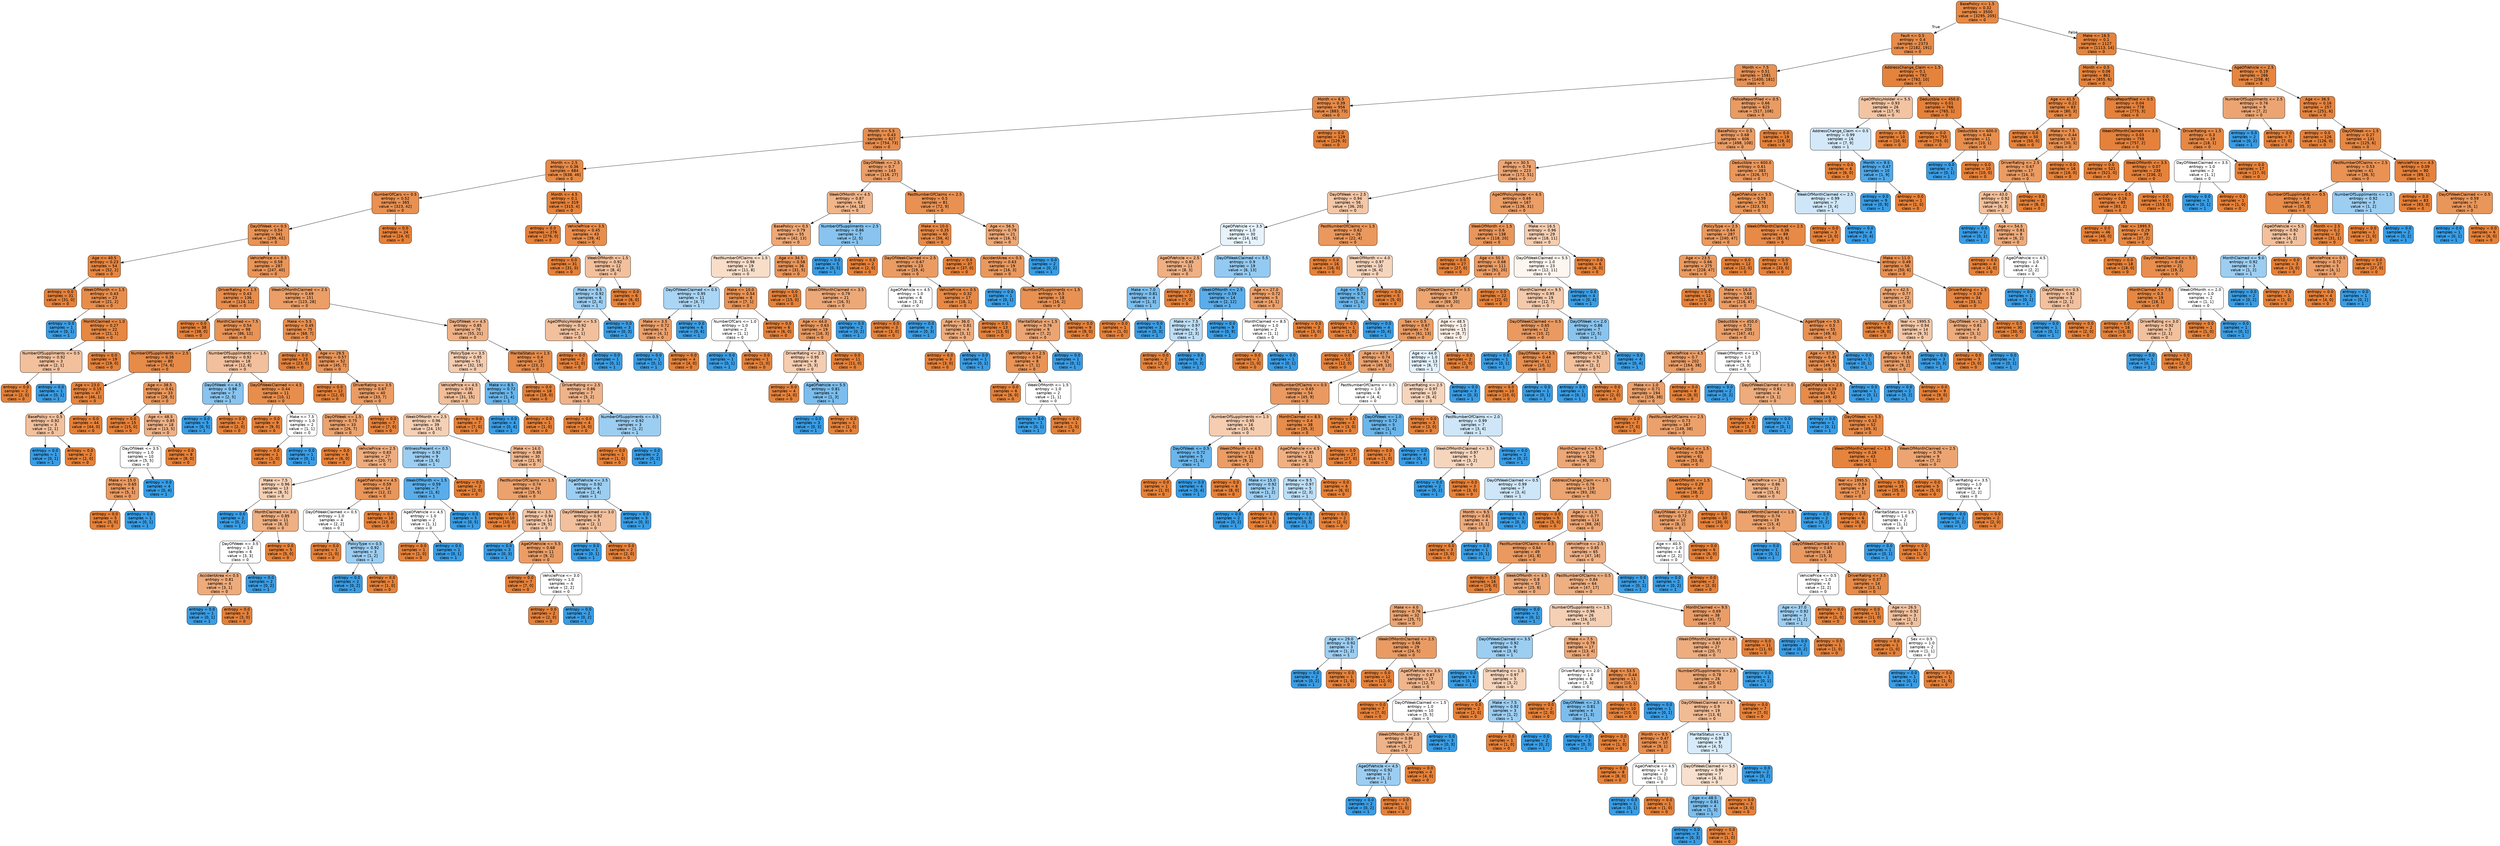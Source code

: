 digraph Tree {
node [shape=box, style="filled, rounded", color="black", fontname=helvetica] ;
edge [fontname=helvetica] ;
0 [label="BasePolicy <= 1.5\nentropy = 0.32\nsamples = 3500\nvalue = [3295, 205]\nclass = 0", fillcolor="#e78945"] ;
1 [label="Fault <= 0.5\nentropy = 0.4\nsamples = 2373\nvalue = [2182, 191]\nclass = 0", fillcolor="#e78c4a"] ;
0 -> 1 [labeldistance=2.5, labelangle=45, headlabel="True"] ;
2 [label="Month <= 7.5\nentropy = 0.51\nsamples = 1581\nvalue = [1400, 181]\nclass = 0", fillcolor="#e89153"] ;
1 -> 2 ;
3 [label="Month <= 6.5\nentropy = 0.39\nsamples = 956\nvalue = [883, 73]\nclass = 0", fillcolor="#e78b49"] ;
2 -> 3 ;
4 [label="Month <= 5.5\nentropy = 0.43\nsamples = 827\nvalue = [754, 73]\nclass = 0", fillcolor="#e88d4c"] ;
3 -> 4 ;
5 [label="Month <= 2.5\nentropy = 0.36\nsamples = 684\nvalue = [638, 46]\nclass = 0", fillcolor="#e78a47"] ;
4 -> 5 ;
6 [label="NumberOfCars <= 0.5\nentropy = 0.52\nsamples = 365\nvalue = [323, 42]\nclass = 0", fillcolor="#e89153"] ;
5 -> 6 ;
7 [label="DayOfWeek <= 0.5\nentropy = 0.54\nsamples = 341\nvalue = [299, 42]\nclass = 0", fillcolor="#e99355"] ;
6 -> 7 ;
8 [label="Age <= 40.5\nentropy = 0.23\nsamples = 54\nvalue = [52, 2]\nclass = 0", fillcolor="#e68641"] ;
7 -> 8 ;
9 [label="entropy = 0.0\nsamples = 31\nvalue = [31, 0]\nclass = 0", fillcolor="#e58139"] ;
8 -> 9 ;
10 [label="WeekOfMonth <= 1.5\nentropy = 0.43\nsamples = 23\nvalue = [21, 2]\nclass = 0", fillcolor="#e78d4c"] ;
8 -> 10 ;
11 [label="entropy = 0.0\nsamples = 1\nvalue = [0, 1]\nclass = 1", fillcolor="#399de5"] ;
10 -> 11 ;
12 [label="MonthClaimed <= 1.0\nentropy = 0.27\nsamples = 22\nvalue = [21, 1]\nclass = 0", fillcolor="#e68742"] ;
10 -> 12 ;
13 [label="NumberOfSuppliments <= 0.5\nentropy = 0.92\nsamples = 3\nvalue = [2, 1]\nclass = 0", fillcolor="#f2c09c"] ;
12 -> 13 ;
14 [label="entropy = 0.0\nsamples = 2\nvalue = [2, 0]\nclass = 0", fillcolor="#e58139"] ;
13 -> 14 ;
15 [label="entropy = 0.0\nsamples = 1\nvalue = [0, 1]\nclass = 1", fillcolor="#399de5"] ;
13 -> 15 ;
16 [label="entropy = 0.0\nsamples = 19\nvalue = [19, 0]\nclass = 0", fillcolor="#e58139"] ;
12 -> 16 ;
17 [label="VehiclePrice <= 0.5\nentropy = 0.58\nsamples = 287\nvalue = [247, 40]\nclass = 0", fillcolor="#e99559"] ;
7 -> 17 ;
18 [label="DriverRating <= 1.5\nentropy = 0.43\nsamples = 136\nvalue = [124, 12]\nclass = 0", fillcolor="#e88d4c"] ;
17 -> 18 ;
19 [label="entropy = 0.0\nsamples = 38\nvalue = [38, 0]\nclass = 0", fillcolor="#e58139"] ;
18 -> 19 ;
20 [label="MonthClaimed <= 7.5\nentropy = 0.54\nsamples = 98\nvalue = [86, 12]\nclass = 0", fillcolor="#e99355"] ;
18 -> 20 ;
21 [label="NumberOfSuppliments <= 2.5\nentropy = 0.38\nsamples = 80\nvalue = [74, 6]\nclass = 0", fillcolor="#e78b49"] ;
20 -> 21 ;
22 [label="Age <= 23.0\nentropy = 0.15\nsamples = 47\nvalue = [46, 1]\nclass = 0", fillcolor="#e6843d"] ;
21 -> 22 ;
23 [label="BasePolicy <= 0.5\nentropy = 0.92\nsamples = 3\nvalue = [2, 1]\nclass = 0", fillcolor="#f2c09c"] ;
22 -> 23 ;
24 [label="entropy = 0.0\nsamples = 1\nvalue = [0, 1]\nclass = 1", fillcolor="#399de5"] ;
23 -> 24 ;
25 [label="entropy = 0.0\nsamples = 2\nvalue = [2, 0]\nclass = 0", fillcolor="#e58139"] ;
23 -> 25 ;
26 [label="entropy = 0.0\nsamples = 44\nvalue = [44, 0]\nclass = 0", fillcolor="#e58139"] ;
22 -> 26 ;
27 [label="Age <= 38.5\nentropy = 0.61\nsamples = 33\nvalue = [28, 5]\nclass = 0", fillcolor="#ea985c"] ;
21 -> 27 ;
28 [label="entropy = 0.0\nsamples = 15\nvalue = [15, 0]\nclass = 0", fillcolor="#e58139"] ;
27 -> 28 ;
29 [label="Age <= 48.5\nentropy = 0.85\nsamples = 18\nvalue = [13, 5]\nclass = 0", fillcolor="#efb185"] ;
27 -> 29 ;
30 [label="DayOfWeek <= 3.5\nentropy = 1.0\nsamples = 10\nvalue = [5, 5]\nclass = 0", fillcolor="#ffffff"] ;
29 -> 30 ;
31 [label="Make <= 15.0\nentropy = 0.65\nsamples = 6\nvalue = [5, 1]\nclass = 0", fillcolor="#ea9a61"] ;
30 -> 31 ;
32 [label="entropy = 0.0\nsamples = 5\nvalue = [5, 0]\nclass = 0", fillcolor="#e58139"] ;
31 -> 32 ;
33 [label="entropy = 0.0\nsamples = 1\nvalue = [0, 1]\nclass = 1", fillcolor="#399de5"] ;
31 -> 33 ;
34 [label="entropy = 0.0\nsamples = 4\nvalue = [0, 4]\nclass = 1", fillcolor="#399de5"] ;
30 -> 34 ;
35 [label="entropy = 0.0\nsamples = 8\nvalue = [8, 0]\nclass = 0", fillcolor="#e58139"] ;
29 -> 35 ;
36 [label="NumberOfSuppliments <= 1.5\nentropy = 0.92\nsamples = 18\nvalue = [12, 6]\nclass = 0", fillcolor="#f2c09c"] ;
20 -> 36 ;
37 [label="DayOfWeek <= 4.5\nentropy = 0.86\nsamples = 7\nvalue = [2, 5]\nclass = 1", fillcolor="#88c4ef"] ;
36 -> 37 ;
38 [label="entropy = 0.0\nsamples = 5\nvalue = [0, 5]\nclass = 1", fillcolor="#399de5"] ;
37 -> 38 ;
39 [label="entropy = 0.0\nsamples = 2\nvalue = [2, 0]\nclass = 0", fillcolor="#e58139"] ;
37 -> 39 ;
40 [label="DayOfWeekClaimed <= 4.5\nentropy = 0.44\nsamples = 11\nvalue = [10, 1]\nclass = 0", fillcolor="#e88e4d"] ;
36 -> 40 ;
41 [label="entropy = 0.0\nsamples = 9\nvalue = [9, 0]\nclass = 0", fillcolor="#e58139"] ;
40 -> 41 ;
42 [label="Make <= 7.5\nentropy = 1.0\nsamples = 2\nvalue = [1, 1]\nclass = 0", fillcolor="#ffffff"] ;
40 -> 42 ;
43 [label="entropy = 0.0\nsamples = 1\nvalue = [1, 0]\nclass = 0", fillcolor="#e58139"] ;
42 -> 43 ;
44 [label="entropy = 0.0\nsamples = 1\nvalue = [0, 1]\nclass = 1", fillcolor="#399de5"] ;
42 -> 44 ;
45 [label="WeekOfMonthClaimed <= 2.5\nentropy = 0.69\nsamples = 151\nvalue = [123, 28]\nclass = 0", fillcolor="#eb9e66"] ;
17 -> 45 ;
46 [label="Make <= 5.5\nentropy = 0.45\nsamples = 75\nvalue = [68, 7]\nclass = 0", fillcolor="#e88e4d"] ;
45 -> 46 ;
47 [label="entropy = 0.0\nsamples = 23\nvalue = [23, 0]\nclass = 0", fillcolor="#e58139"] ;
46 -> 47 ;
48 [label="Age <= 29.5\nentropy = 0.57\nsamples = 52\nvalue = [45, 7]\nclass = 0", fillcolor="#e99558"] ;
46 -> 48 ;
49 [label="entropy = 0.0\nsamples = 12\nvalue = [12, 0]\nclass = 0", fillcolor="#e58139"] ;
48 -> 49 ;
50 [label="DriverRating <= 3.5\nentropy = 0.67\nsamples = 40\nvalue = [33, 7]\nclass = 0", fillcolor="#eb9c63"] ;
48 -> 50 ;
51 [label="DayOfWeek <= 1.5\nentropy = 0.75\nsamples = 33\nvalue = [26, 7]\nclass = 0", fillcolor="#eca36e"] ;
50 -> 51 ;
52 [label="entropy = 0.0\nsamples = 6\nvalue = [6, 0]\nclass = 0", fillcolor="#e58139"] ;
51 -> 52 ;
53 [label="VehiclePrice <= 2.5\nentropy = 0.83\nsamples = 27\nvalue = [20, 7]\nclass = 0", fillcolor="#eead7e"] ;
51 -> 53 ;
54 [label="Make <= 7.5\nentropy = 0.96\nsamples = 13\nvalue = [8, 5]\nclass = 0", fillcolor="#f5d0b5"] ;
53 -> 54 ;
55 [label="entropy = 0.0\nsamples = 2\nvalue = [0, 2]\nclass = 1", fillcolor="#399de5"] ;
54 -> 55 ;
56 [label="MonthClaimed <= 3.0\nentropy = 0.85\nsamples = 11\nvalue = [8, 3]\nclass = 0", fillcolor="#efb083"] ;
54 -> 56 ;
57 [label="DayOfWeek <= 3.5\nentropy = 1.0\nsamples = 6\nvalue = [3, 3]\nclass = 0", fillcolor="#ffffff"] ;
56 -> 57 ;
58 [label="AccidentArea <= 0.5\nentropy = 0.81\nsamples = 4\nvalue = [3, 1]\nclass = 0", fillcolor="#eeab7b"] ;
57 -> 58 ;
59 [label="entropy = 0.0\nsamples = 1\nvalue = [0, 1]\nclass = 1", fillcolor="#399de5"] ;
58 -> 59 ;
60 [label="entropy = 0.0\nsamples = 3\nvalue = [3, 0]\nclass = 0", fillcolor="#e58139"] ;
58 -> 60 ;
61 [label="entropy = 0.0\nsamples = 2\nvalue = [0, 2]\nclass = 1", fillcolor="#399de5"] ;
57 -> 61 ;
62 [label="entropy = 0.0\nsamples = 5\nvalue = [5, 0]\nclass = 0", fillcolor="#e58139"] ;
56 -> 62 ;
63 [label="AgeOfVehicle <= 4.5\nentropy = 0.59\nsamples = 14\nvalue = [12, 2]\nclass = 0", fillcolor="#e9965a"] ;
53 -> 63 ;
64 [label="DayOfWeekClaimed <= 0.5\nentropy = 1.0\nsamples = 4\nvalue = [2, 2]\nclass = 0", fillcolor="#ffffff"] ;
63 -> 64 ;
65 [label="entropy = 0.0\nsamples = 1\nvalue = [1, 0]\nclass = 0", fillcolor="#e58139"] ;
64 -> 65 ;
66 [label="PolicyType <= 0.5\nentropy = 0.92\nsamples = 3\nvalue = [1, 2]\nclass = 1", fillcolor="#9ccef2"] ;
64 -> 66 ;
67 [label="entropy = 0.0\nsamples = 2\nvalue = [0, 2]\nclass = 1", fillcolor="#399de5"] ;
66 -> 67 ;
68 [label="entropy = 0.0\nsamples = 1\nvalue = [1, 0]\nclass = 0", fillcolor="#e58139"] ;
66 -> 68 ;
69 [label="entropy = 0.0\nsamples = 10\nvalue = [10, 0]\nclass = 0", fillcolor="#e58139"] ;
63 -> 69 ;
70 [label="entropy = 0.0\nsamples = 7\nvalue = [7, 0]\nclass = 0", fillcolor="#e58139"] ;
50 -> 70 ;
71 [label="DayOfWeek <= 4.5\nentropy = 0.85\nsamples = 76\nvalue = [55, 21]\nclass = 0", fillcolor="#efb185"] ;
45 -> 71 ;
72 [label="PolicyType <= 3.5\nentropy = 0.95\nsamples = 51\nvalue = [32, 19]\nclass = 0", fillcolor="#f4ccaf"] ;
71 -> 72 ;
73 [label="VehiclePrice <= 4.5\nentropy = 0.91\nsamples = 46\nvalue = [31, 15]\nclass = 0", fillcolor="#f2be99"] ;
72 -> 73 ;
74 [label="WeekOfMonth <= 2.5\nentropy = 0.96\nsamples = 39\nvalue = [24, 15]\nclass = 0", fillcolor="#f5d0b5"] ;
73 -> 74 ;
75 [label="WitnessPresent <= 0.5\nentropy = 0.92\nsamples = 9\nvalue = [3, 6]\nclass = 1", fillcolor="#9ccef2"] ;
74 -> 75 ;
76 [label="WeekOfMonth <= 1.5\nentropy = 0.59\nsamples = 7\nvalue = [1, 6]\nclass = 1", fillcolor="#5aade9"] ;
75 -> 76 ;
77 [label="AgeOfVehicle <= 4.5\nentropy = 1.0\nsamples = 2\nvalue = [1, 1]\nclass = 0", fillcolor="#ffffff"] ;
76 -> 77 ;
78 [label="entropy = 0.0\nsamples = 1\nvalue = [1, 0]\nclass = 0", fillcolor="#e58139"] ;
77 -> 78 ;
79 [label="entropy = 0.0\nsamples = 1\nvalue = [0, 1]\nclass = 1", fillcolor="#399de5"] ;
77 -> 79 ;
80 [label="entropy = 0.0\nsamples = 5\nvalue = [0, 5]\nclass = 1", fillcolor="#399de5"] ;
76 -> 80 ;
81 [label="entropy = 0.0\nsamples = 2\nvalue = [2, 0]\nclass = 0", fillcolor="#e58139"] ;
75 -> 81 ;
82 [label="Make <= 14.0\nentropy = 0.88\nsamples = 30\nvalue = [21, 9]\nclass = 0", fillcolor="#f0b78e"] ;
74 -> 82 ;
83 [label="PastNumberOfClaims <= 1.5\nentropy = 0.74\nsamples = 24\nvalue = [19, 5]\nclass = 0", fillcolor="#eca26d"] ;
82 -> 83 ;
84 [label="entropy = 0.0\nsamples = 10\nvalue = [10, 0]\nclass = 0", fillcolor="#e58139"] ;
83 -> 84 ;
85 [label="Make <= 3.5\nentropy = 0.94\nsamples = 14\nvalue = [9, 5]\nclass = 0", fillcolor="#f3c7a7"] ;
83 -> 85 ;
86 [label="entropy = 0.0\nsamples = 3\nvalue = [0, 3]\nclass = 1", fillcolor="#399de5"] ;
85 -> 86 ;
87 [label="AgeOfVehicle <= 5.5\nentropy = 0.68\nsamples = 11\nvalue = [9, 2]\nclass = 0", fillcolor="#eb9d65"] ;
85 -> 87 ;
88 [label="entropy = 0.0\nsamples = 7\nvalue = [7, 0]\nclass = 0", fillcolor="#e58139"] ;
87 -> 88 ;
89 [label="VehiclePrice <= 3.0\nentropy = 1.0\nsamples = 4\nvalue = [2, 2]\nclass = 0", fillcolor="#ffffff"] ;
87 -> 89 ;
90 [label="entropy = 0.0\nsamples = 2\nvalue = [2, 0]\nclass = 0", fillcolor="#e58139"] ;
89 -> 90 ;
91 [label="entropy = 0.0\nsamples = 2\nvalue = [0, 2]\nclass = 1", fillcolor="#399de5"] ;
89 -> 91 ;
92 [label="AgeOfVehicle <= 3.5\nentropy = 0.92\nsamples = 6\nvalue = [2, 4]\nclass = 1", fillcolor="#9ccef2"] ;
82 -> 92 ;
93 [label="DayOfWeekClaimed <= 3.0\nentropy = 0.92\nsamples = 3\nvalue = [2, 1]\nclass = 0", fillcolor="#f2c09c"] ;
92 -> 93 ;
94 [label="entropy = 0.0\nsamples = 1\nvalue = [0, 1]\nclass = 1", fillcolor="#399de5"] ;
93 -> 94 ;
95 [label="entropy = 0.0\nsamples = 2\nvalue = [2, 0]\nclass = 0", fillcolor="#e58139"] ;
93 -> 95 ;
96 [label="entropy = 0.0\nsamples = 3\nvalue = [0, 3]\nclass = 1", fillcolor="#399de5"] ;
92 -> 96 ;
97 [label="entropy = 0.0\nsamples = 7\nvalue = [7, 0]\nclass = 0", fillcolor="#e58139"] ;
73 -> 97 ;
98 [label="Make <= 8.5\nentropy = 0.72\nsamples = 5\nvalue = [1, 4]\nclass = 1", fillcolor="#6ab6ec"] ;
72 -> 98 ;
99 [label="entropy = 0.0\nsamples = 4\nvalue = [0, 4]\nclass = 1", fillcolor="#399de5"] ;
98 -> 99 ;
100 [label="entropy = 0.0\nsamples = 1\nvalue = [1, 0]\nclass = 0", fillcolor="#e58139"] ;
98 -> 100 ;
101 [label="MaritalStatus <= 1.5\nentropy = 0.4\nsamples = 25\nvalue = [23, 2]\nclass = 0", fillcolor="#e78c4a"] ;
71 -> 101 ;
102 [label="entropy = 0.0\nsamples = 18\nvalue = [18, 0]\nclass = 0", fillcolor="#e58139"] ;
101 -> 102 ;
103 [label="DriverRating <= 2.5\nentropy = 0.86\nsamples = 7\nvalue = [5, 2]\nclass = 0", fillcolor="#efb388"] ;
101 -> 103 ;
104 [label="entropy = 0.0\nsamples = 4\nvalue = [4, 0]\nclass = 0", fillcolor="#e58139"] ;
103 -> 104 ;
105 [label="NumberOfSuppliments <= 0.5\nentropy = 0.92\nsamples = 3\nvalue = [1, 2]\nclass = 1", fillcolor="#9ccef2"] ;
103 -> 105 ;
106 [label="entropy = 0.0\nsamples = 1\nvalue = [1, 0]\nclass = 0", fillcolor="#e58139"] ;
105 -> 106 ;
107 [label="entropy = 0.0\nsamples = 2\nvalue = [0, 2]\nclass = 1", fillcolor="#399de5"] ;
105 -> 107 ;
108 [label="entropy = 0.0\nsamples = 24\nvalue = [24, 0]\nclass = 0", fillcolor="#e58139"] ;
6 -> 108 ;
109 [label="Month <= 4.5\nentropy = 0.1\nsamples = 319\nvalue = [315, 4]\nclass = 0", fillcolor="#e5833c"] ;
5 -> 109 ;
110 [label="entropy = 0.0\nsamples = 276\nvalue = [276, 0]\nclass = 0", fillcolor="#e58139"] ;
109 -> 110 ;
111 [label="VehiclePrice <= 3.5\nentropy = 0.45\nsamples = 43\nvalue = [39, 4]\nclass = 0", fillcolor="#e88e4d"] ;
109 -> 111 ;
112 [label="entropy = 0.0\nsamples = 31\nvalue = [31, 0]\nclass = 0", fillcolor="#e58139"] ;
111 -> 112 ;
113 [label="WeekOfMonth <= 1.5\nentropy = 0.92\nsamples = 12\nvalue = [8, 4]\nclass = 0", fillcolor="#f2c09c"] ;
111 -> 113 ;
114 [label="Make <= 9.5\nentropy = 0.92\nsamples = 6\nvalue = [2, 4]\nclass = 1", fillcolor="#9ccef2"] ;
113 -> 114 ;
115 [label="AgeOfPolicyHolder <= 5.5\nentropy = 0.92\nsamples = 3\nvalue = [2, 1]\nclass = 0", fillcolor="#f2c09c"] ;
114 -> 115 ;
116 [label="entropy = 0.0\nsamples = 2\nvalue = [2, 0]\nclass = 0", fillcolor="#e58139"] ;
115 -> 116 ;
117 [label="entropy = 0.0\nsamples = 1\nvalue = [0, 1]\nclass = 1", fillcolor="#399de5"] ;
115 -> 117 ;
118 [label="entropy = 0.0\nsamples = 3\nvalue = [0, 3]\nclass = 1", fillcolor="#399de5"] ;
114 -> 118 ;
119 [label="entropy = 0.0\nsamples = 6\nvalue = [6, 0]\nclass = 0", fillcolor="#e58139"] ;
113 -> 119 ;
120 [label="DayOfWeek <= 2.5\nentropy = 0.7\nsamples = 143\nvalue = [116, 27]\nclass = 0", fillcolor="#eb9e67"] ;
4 -> 120 ;
121 [label="WeekOfMonth <= 4.5\nentropy = 0.87\nsamples = 62\nvalue = [44, 18]\nclass = 0", fillcolor="#f0b58a"] ;
120 -> 121 ;
122 [label="BasePolicy <= 0.5\nentropy = 0.79\nsamples = 55\nvalue = [42, 13]\nclass = 0", fillcolor="#eda876"] ;
121 -> 122 ;
123 [label="PastNumberOfClaims <= 1.5\nentropy = 0.98\nsamples = 19\nvalue = [11, 8]\nclass = 0", fillcolor="#f8ddc9"] ;
122 -> 123 ;
124 [label="DayOfWeekClaimed <= 0.5\nentropy = 0.95\nsamples = 11\nvalue = [4, 7]\nclass = 1", fillcolor="#aad5f4"] ;
123 -> 124 ;
125 [label="Make <= 3.5\nentropy = 0.72\nsamples = 5\nvalue = [4, 1]\nclass = 0", fillcolor="#eca06a"] ;
124 -> 125 ;
126 [label="entropy = 0.0\nsamples = 1\nvalue = [0, 1]\nclass = 1", fillcolor="#399de5"] ;
125 -> 126 ;
127 [label="entropy = 0.0\nsamples = 4\nvalue = [4, 0]\nclass = 0", fillcolor="#e58139"] ;
125 -> 127 ;
128 [label="entropy = 0.0\nsamples = 6\nvalue = [0, 6]\nclass = 1", fillcolor="#399de5"] ;
124 -> 128 ;
129 [label="Make <= 10.0\nentropy = 0.54\nsamples = 8\nvalue = [7, 1]\nclass = 0", fillcolor="#e99355"] ;
123 -> 129 ;
130 [label="NumberOfCars <= 1.0\nentropy = 1.0\nsamples = 2\nvalue = [1, 1]\nclass = 0", fillcolor="#ffffff"] ;
129 -> 130 ;
131 [label="entropy = 0.0\nsamples = 1\nvalue = [0, 1]\nclass = 1", fillcolor="#399de5"] ;
130 -> 131 ;
132 [label="entropy = 0.0\nsamples = 1\nvalue = [1, 0]\nclass = 0", fillcolor="#e58139"] ;
130 -> 132 ;
133 [label="entropy = 0.0\nsamples = 6\nvalue = [6, 0]\nclass = 0", fillcolor="#e58139"] ;
129 -> 133 ;
134 [label="Age <= 34.5\nentropy = 0.58\nsamples = 36\nvalue = [31, 5]\nclass = 0", fillcolor="#e99559"] ;
122 -> 134 ;
135 [label="entropy = 0.0\nsamples = 15\nvalue = [15, 0]\nclass = 0", fillcolor="#e58139"] ;
134 -> 135 ;
136 [label="WeekOfMonthClaimed <= 3.5\nentropy = 0.79\nsamples = 21\nvalue = [16, 5]\nclass = 0", fillcolor="#eda877"] ;
134 -> 136 ;
137 [label="Age <= 44.0\nentropy = 0.63\nsamples = 19\nvalue = [16, 3]\nclass = 0", fillcolor="#ea995e"] ;
136 -> 137 ;
138 [label="DriverRating <= 2.5\nentropy = 0.95\nsamples = 8\nvalue = [5, 3]\nclass = 0", fillcolor="#f5cdb0"] ;
137 -> 138 ;
139 [label="entropy = 0.0\nsamples = 4\nvalue = [4, 0]\nclass = 0", fillcolor="#e58139"] ;
138 -> 139 ;
140 [label="AgeOfVehicle <= 5.5\nentropy = 0.81\nsamples = 4\nvalue = [1, 3]\nclass = 1", fillcolor="#7bbeee"] ;
138 -> 140 ;
141 [label="entropy = 0.0\nsamples = 3\nvalue = [0, 3]\nclass = 1", fillcolor="#399de5"] ;
140 -> 141 ;
142 [label="entropy = 0.0\nsamples = 1\nvalue = [1, 0]\nclass = 0", fillcolor="#e58139"] ;
140 -> 142 ;
143 [label="entropy = 0.0\nsamples = 11\nvalue = [11, 0]\nclass = 0", fillcolor="#e58139"] ;
137 -> 143 ;
144 [label="entropy = 0.0\nsamples = 2\nvalue = [0, 2]\nclass = 1", fillcolor="#399de5"] ;
136 -> 144 ;
145 [label="NumberOfSuppliments <= 2.5\nentropy = 0.86\nsamples = 7\nvalue = [2, 5]\nclass = 1", fillcolor="#88c4ef"] ;
121 -> 145 ;
146 [label="entropy = 0.0\nsamples = 5\nvalue = [0, 5]\nclass = 1", fillcolor="#399de5"] ;
145 -> 146 ;
147 [label="entropy = 0.0\nsamples = 2\nvalue = [2, 0]\nclass = 0", fillcolor="#e58139"] ;
145 -> 147 ;
148 [label="PastNumberOfClaims <= 2.5\nentropy = 0.5\nsamples = 81\nvalue = [72, 9]\nclass = 0", fillcolor="#e89152"] ;
120 -> 148 ;
149 [label="Make <= 10.0\nentropy = 0.35\nsamples = 60\nvalue = [56, 4]\nclass = 0", fillcolor="#e78a47"] ;
148 -> 149 ;
150 [label="DayOfWeekClaimed <= 2.5\nentropy = 0.67\nsamples = 23\nvalue = [19, 4]\nclass = 0", fillcolor="#ea9c63"] ;
149 -> 150 ;
151 [label="AgeOfVehicle <= 4.5\nentropy = 1.0\nsamples = 6\nvalue = [3, 3]\nclass = 0", fillcolor="#ffffff"] ;
150 -> 151 ;
152 [label="entropy = 0.0\nsamples = 3\nvalue = [3, 0]\nclass = 0", fillcolor="#e58139"] ;
151 -> 152 ;
153 [label="entropy = 0.0\nsamples = 3\nvalue = [0, 3]\nclass = 1", fillcolor="#399de5"] ;
151 -> 153 ;
154 [label="VehiclePrice <= 0.5\nentropy = 0.32\nsamples = 17\nvalue = [16, 1]\nclass = 0", fillcolor="#e78945"] ;
150 -> 154 ;
155 [label="Age <= 36.0\nentropy = 0.81\nsamples = 4\nvalue = [3, 1]\nclass = 0", fillcolor="#eeab7b"] ;
154 -> 155 ;
156 [label="entropy = 0.0\nsamples = 3\nvalue = [3, 0]\nclass = 0", fillcolor="#e58139"] ;
155 -> 156 ;
157 [label="entropy = 0.0\nsamples = 1\nvalue = [0, 1]\nclass = 1", fillcolor="#399de5"] ;
155 -> 157 ;
158 [label="entropy = 0.0\nsamples = 13\nvalue = [13, 0]\nclass = 0", fillcolor="#e58139"] ;
154 -> 158 ;
159 [label="entropy = 0.0\nsamples = 37\nvalue = [37, 0]\nclass = 0", fillcolor="#e58139"] ;
149 -> 159 ;
160 [label="Age <= 56.5\nentropy = 0.79\nsamples = 21\nvalue = [16, 5]\nclass = 0", fillcolor="#eda877"] ;
148 -> 160 ;
161 [label="AccidentArea <= 0.5\nentropy = 0.63\nsamples = 19\nvalue = [16, 3]\nclass = 0", fillcolor="#ea995e"] ;
160 -> 161 ;
162 [label="entropy = 0.0\nsamples = 1\nvalue = [0, 1]\nclass = 1", fillcolor="#399de5"] ;
161 -> 162 ;
163 [label="NumberOfSuppliments <= 1.5\nentropy = 0.5\nsamples = 18\nvalue = [16, 2]\nclass = 0", fillcolor="#e89152"] ;
161 -> 163 ;
164 [label="MaritalStatus <= 1.5\nentropy = 0.76\nsamples = 9\nvalue = [7, 2]\nclass = 0", fillcolor="#eca572"] ;
163 -> 164 ;
165 [label="VehiclePrice <= 2.5\nentropy = 0.54\nsamples = 8\nvalue = [7, 1]\nclass = 0", fillcolor="#e99355"] ;
164 -> 165 ;
166 [label="entropy = 0.0\nsamples = 6\nvalue = [6, 0]\nclass = 0", fillcolor="#e58139"] ;
165 -> 166 ;
167 [label="WeekOfMonth <= 1.5\nentropy = 1.0\nsamples = 2\nvalue = [1, 1]\nclass = 0", fillcolor="#ffffff"] ;
165 -> 167 ;
168 [label="entropy = 0.0\nsamples = 1\nvalue = [0, 1]\nclass = 1", fillcolor="#399de5"] ;
167 -> 168 ;
169 [label="entropy = 0.0\nsamples = 1\nvalue = [1, 0]\nclass = 0", fillcolor="#e58139"] ;
167 -> 169 ;
170 [label="entropy = 0.0\nsamples = 1\nvalue = [0, 1]\nclass = 1", fillcolor="#399de5"] ;
164 -> 170 ;
171 [label="entropy = 0.0\nsamples = 9\nvalue = [9, 0]\nclass = 0", fillcolor="#e58139"] ;
163 -> 171 ;
172 [label="entropy = 0.0\nsamples = 2\nvalue = [0, 2]\nclass = 1", fillcolor="#399de5"] ;
160 -> 172 ;
173 [label="entropy = 0.0\nsamples = 129\nvalue = [129, 0]\nclass = 0", fillcolor="#e58139"] ;
3 -> 173 ;
174 [label="PoliceReportFiled <= 0.5\nentropy = 0.66\nsamples = 625\nvalue = [517, 108]\nclass = 0", fillcolor="#ea9b62"] ;
2 -> 174 ;
175 [label="BasePolicy <= 0.5\nentropy = 0.68\nsamples = 606\nvalue = [498, 108]\nclass = 0", fillcolor="#eb9c64"] ;
174 -> 175 ;
176 [label="Age <= 30.5\nentropy = 0.78\nsamples = 223\nvalue = [172, 51]\nclass = 0", fillcolor="#eda674"] ;
175 -> 176 ;
177 [label="DayOfWeek <= 2.5\nentropy = 0.94\nsamples = 56\nvalue = [36, 20]\nclass = 0", fillcolor="#f3c7a7"] ;
176 -> 177 ;
178 [label="AgeOfVehicle <= 3.5\nentropy = 1.0\nsamples = 30\nvalue = [14, 16]\nclass = 1", fillcolor="#e6f3fc"] ;
177 -> 178 ;
179 [label="AgeOfVehicle <= 2.5\nentropy = 0.85\nsamples = 11\nvalue = [8, 3]\nclass = 0", fillcolor="#efb083"] ;
178 -> 179 ;
180 [label="Make <= 7.0\nentropy = 0.81\nsamples = 4\nvalue = [1, 3]\nclass = 1", fillcolor="#7bbeee"] ;
179 -> 180 ;
181 [label="entropy = 0.0\nsamples = 1\nvalue = [1, 0]\nclass = 0", fillcolor="#e58139"] ;
180 -> 181 ;
182 [label="entropy = 0.0\nsamples = 3\nvalue = [0, 3]\nclass = 1", fillcolor="#399de5"] ;
180 -> 182 ;
183 [label="entropy = 0.0\nsamples = 7\nvalue = [7, 0]\nclass = 0", fillcolor="#e58139"] ;
179 -> 183 ;
184 [label="DayOfWeekClaimed <= 5.5\nentropy = 0.9\nsamples = 19\nvalue = [6, 13]\nclass = 1", fillcolor="#94caf1"] ;
178 -> 184 ;
185 [label="WeekOfMonth <= 2.5\nentropy = 0.59\nsamples = 14\nvalue = [2, 12]\nclass = 1", fillcolor="#5aade9"] ;
184 -> 185 ;
186 [label="Make <= 7.5\nentropy = 0.97\nsamples = 5\nvalue = [2, 3]\nclass = 1", fillcolor="#bddef6"] ;
185 -> 186 ;
187 [label="entropy = 0.0\nsamples = 2\nvalue = [2, 0]\nclass = 0", fillcolor="#e58139"] ;
186 -> 187 ;
188 [label="entropy = 0.0\nsamples = 3\nvalue = [0, 3]\nclass = 1", fillcolor="#399de5"] ;
186 -> 188 ;
189 [label="entropy = 0.0\nsamples = 9\nvalue = [0, 9]\nclass = 1", fillcolor="#399de5"] ;
185 -> 189 ;
190 [label="Age <= 27.0\nentropy = 0.72\nsamples = 5\nvalue = [4, 1]\nclass = 0", fillcolor="#eca06a"] ;
184 -> 190 ;
191 [label="MonthClaimed <= 8.5\nentropy = 1.0\nsamples = 2\nvalue = [1, 1]\nclass = 0", fillcolor="#ffffff"] ;
190 -> 191 ;
192 [label="entropy = 0.0\nsamples = 1\nvalue = [1, 0]\nclass = 0", fillcolor="#e58139"] ;
191 -> 192 ;
193 [label="entropy = 0.0\nsamples = 1\nvalue = [0, 1]\nclass = 1", fillcolor="#399de5"] ;
191 -> 193 ;
194 [label="entropy = 0.0\nsamples = 3\nvalue = [3, 0]\nclass = 0", fillcolor="#e58139"] ;
190 -> 194 ;
195 [label="PastNumberOfClaims <= 1.5\nentropy = 0.62\nsamples = 26\nvalue = [22, 4]\nclass = 0", fillcolor="#ea985d"] ;
177 -> 195 ;
196 [label="entropy = 0.0\nsamples = 16\nvalue = [16, 0]\nclass = 0", fillcolor="#e58139"] ;
195 -> 196 ;
197 [label="WeekOfMonth <= 4.0\nentropy = 0.97\nsamples = 10\nvalue = [6, 4]\nclass = 0", fillcolor="#f6d5bd"] ;
195 -> 197 ;
198 [label="Age <= 9.0\nentropy = 0.72\nsamples = 5\nvalue = [1, 4]\nclass = 1", fillcolor="#6ab6ec"] ;
197 -> 198 ;
199 [label="entropy = 0.0\nsamples = 1\nvalue = [1, 0]\nclass = 0", fillcolor="#e58139"] ;
198 -> 199 ;
200 [label="entropy = 0.0\nsamples = 4\nvalue = [0, 4]\nclass = 1", fillcolor="#399de5"] ;
198 -> 200 ;
201 [label="entropy = 0.0\nsamples = 5\nvalue = [5, 0]\nclass = 0", fillcolor="#e58139"] ;
197 -> 201 ;
202 [label="AgeOfPolicyHolder <= 6.5\nentropy = 0.69\nsamples = 167\nvalue = [136, 31]\nclass = 0", fillcolor="#eb9e66"] ;
176 -> 202 ;
203 [label="WeekOfMonth <= 1.5\nentropy = 0.6\nsamples = 138\nvalue = [118, 20]\nclass = 0", fillcolor="#e9965b"] ;
202 -> 203 ;
204 [label="entropy = 0.0\nsamples = 27\nvalue = [27, 0]\nclass = 0", fillcolor="#e58139"] ;
203 -> 204 ;
205 [label="Age <= 50.5\nentropy = 0.68\nsamples = 111\nvalue = [91, 20]\nclass = 0", fillcolor="#eb9d65"] ;
203 -> 205 ;
206 [label="DayOfWeekClaimed <= 5.5\nentropy = 0.77\nsamples = 89\nvalue = [69, 20]\nclass = 0", fillcolor="#eda672"] ;
205 -> 206 ;
207 [label="Sex <= 0.5\nentropy = 0.67\nsamples = 74\nvalue = [61, 13]\nclass = 0", fillcolor="#eb9c63"] ;
206 -> 207 ;
208 [label="entropy = 0.0\nsamples = 12\nvalue = [12, 0]\nclass = 0", fillcolor="#e58139"] ;
207 -> 208 ;
209 [label="Age <= 47.5\nentropy = 0.74\nsamples = 62\nvalue = [49, 13]\nclass = 0", fillcolor="#eca26e"] ;
207 -> 209 ;
210 [label="PastNumberOfClaims <= 0.5\nentropy = 0.65\nsamples = 54\nvalue = [45, 9]\nclass = 0", fillcolor="#ea9a61"] ;
209 -> 210 ;
211 [label="NumberOfSuppliments <= 1.5\nentropy = 0.95\nsamples = 16\nvalue = [10, 6]\nclass = 0", fillcolor="#f5cdb0"] ;
210 -> 211 ;
212 [label="DayOfWeek <= 0.5\nentropy = 0.72\nsamples = 5\nvalue = [1, 4]\nclass = 1", fillcolor="#6ab6ec"] ;
211 -> 212 ;
213 [label="entropy = 0.0\nsamples = 1\nvalue = [1, 0]\nclass = 0", fillcolor="#e58139"] ;
212 -> 213 ;
214 [label="entropy = 0.0\nsamples = 4\nvalue = [0, 4]\nclass = 1", fillcolor="#399de5"] ;
212 -> 214 ;
215 [label="WeekOfMonth <= 4.5\nentropy = 0.68\nsamples = 11\nvalue = [9, 2]\nclass = 0", fillcolor="#eb9d65"] ;
211 -> 215 ;
216 [label="entropy = 0.0\nsamples = 8\nvalue = [8, 0]\nclass = 0", fillcolor="#e58139"] ;
215 -> 216 ;
217 [label="Make <= 15.0\nentropy = 0.92\nsamples = 3\nvalue = [1, 2]\nclass = 1", fillcolor="#9ccef2"] ;
215 -> 217 ;
218 [label="entropy = 0.0\nsamples = 2\nvalue = [0, 2]\nclass = 1", fillcolor="#399de5"] ;
217 -> 218 ;
219 [label="entropy = 0.0\nsamples = 1\nvalue = [1, 0]\nclass = 0", fillcolor="#e58139"] ;
217 -> 219 ;
220 [label="MonthClaimed <= 8.5\nentropy = 0.4\nsamples = 38\nvalue = [35, 3]\nclass = 0", fillcolor="#e78c4a"] ;
210 -> 220 ;
221 [label="AgeOfVehicle <= 4.5\nentropy = 0.85\nsamples = 11\nvalue = [8, 3]\nclass = 0", fillcolor="#efb083"] ;
220 -> 221 ;
222 [label="Make <= 9.5\nentropy = 0.97\nsamples = 5\nvalue = [2, 3]\nclass = 1", fillcolor="#bddef6"] ;
221 -> 222 ;
223 [label="entropy = 0.0\nsamples = 3\nvalue = [0, 3]\nclass = 1", fillcolor="#399de5"] ;
222 -> 223 ;
224 [label="entropy = 0.0\nsamples = 2\nvalue = [2, 0]\nclass = 0", fillcolor="#e58139"] ;
222 -> 224 ;
225 [label="entropy = 0.0\nsamples = 6\nvalue = [6, 0]\nclass = 0", fillcolor="#e58139"] ;
221 -> 225 ;
226 [label="entropy = 0.0\nsamples = 27\nvalue = [27, 0]\nclass = 0", fillcolor="#e58139"] ;
220 -> 226 ;
227 [label="PastNumberOfClaims <= 0.5\nentropy = 1.0\nsamples = 8\nvalue = [4, 4]\nclass = 0", fillcolor="#ffffff"] ;
209 -> 227 ;
228 [label="entropy = 0.0\nsamples = 3\nvalue = [3, 0]\nclass = 0", fillcolor="#e58139"] ;
227 -> 228 ;
229 [label="DayOfWeek <= 1.0\nentropy = 0.72\nsamples = 5\nvalue = [1, 4]\nclass = 1", fillcolor="#6ab6ec"] ;
227 -> 229 ;
230 [label="entropy = 0.0\nsamples = 1\nvalue = [1, 0]\nclass = 0", fillcolor="#e58139"] ;
229 -> 230 ;
231 [label="entropy = 0.0\nsamples = 4\nvalue = [0, 4]\nclass = 1", fillcolor="#399de5"] ;
229 -> 231 ;
232 [label="Age <= 48.5\nentropy = 1.0\nsamples = 15\nvalue = [8, 7]\nclass = 0", fillcolor="#fcefe6"] ;
206 -> 232 ;
233 [label="Age <= 44.0\nentropy = 1.0\nsamples = 13\nvalue = [6, 7]\nclass = 1", fillcolor="#e3f1fb"] ;
232 -> 233 ;
234 [label="DriverRating <= 2.5\nentropy = 0.97\nsamples = 10\nvalue = [6, 4]\nclass = 0", fillcolor="#f6d5bd"] ;
233 -> 234 ;
235 [label="entropy = 0.0\nsamples = 3\nvalue = [3, 0]\nclass = 0", fillcolor="#e58139"] ;
234 -> 235 ;
236 [label="PastNumberOfClaims <= 2.0\nentropy = 0.99\nsamples = 7\nvalue = [3, 4]\nclass = 1", fillcolor="#cee6f8"] ;
234 -> 236 ;
237 [label="WeekOfMonthClaimed <= 3.5\nentropy = 0.97\nsamples = 5\nvalue = [3, 2]\nclass = 0", fillcolor="#f6d5bd"] ;
236 -> 237 ;
238 [label="entropy = 0.0\nsamples = 2\nvalue = [0, 2]\nclass = 1", fillcolor="#399de5"] ;
237 -> 238 ;
239 [label="entropy = 0.0\nsamples = 3\nvalue = [3, 0]\nclass = 0", fillcolor="#e58139"] ;
237 -> 239 ;
240 [label="entropy = 0.0\nsamples = 2\nvalue = [0, 2]\nclass = 1", fillcolor="#399de5"] ;
236 -> 240 ;
241 [label="entropy = 0.0\nsamples = 3\nvalue = [0, 3]\nclass = 1", fillcolor="#399de5"] ;
233 -> 241 ;
242 [label="entropy = 0.0\nsamples = 2\nvalue = [2, 0]\nclass = 0", fillcolor="#e58139"] ;
232 -> 242 ;
243 [label="entropy = 0.0\nsamples = 22\nvalue = [22, 0]\nclass = 0", fillcolor="#e58139"] ;
205 -> 243 ;
244 [label="Make <= 16.5\nentropy = 0.96\nsamples = 29\nvalue = [18, 11]\nclass = 0", fillcolor="#f5ceb2"] ;
202 -> 244 ;
245 [label="DayOfWeekClaimed <= 5.5\nentropy = 1.0\nsamples = 23\nvalue = [12, 11]\nclass = 0", fillcolor="#fdf5ef"] ;
244 -> 245 ;
246 [label="MonthClaimed <= 9.5\nentropy = 0.95\nsamples = 19\nvalue = [12, 7]\nclass = 0", fillcolor="#f4caac"] ;
245 -> 246 ;
247 [label="DayOfWeekClaimed <= 0.5\nentropy = 0.65\nsamples = 12\nvalue = [10, 2]\nclass = 0", fillcolor="#ea9a61"] ;
246 -> 247 ;
248 [label="entropy = 0.0\nsamples = 1\nvalue = [0, 1]\nclass = 1", fillcolor="#399de5"] ;
247 -> 248 ;
249 [label="DayOfWeek <= 5.5\nentropy = 0.44\nsamples = 11\nvalue = [10, 1]\nclass = 0", fillcolor="#e88e4d"] ;
247 -> 249 ;
250 [label="entropy = 0.0\nsamples = 10\nvalue = [10, 0]\nclass = 0", fillcolor="#e58139"] ;
249 -> 250 ;
251 [label="entropy = 0.0\nsamples = 1\nvalue = [0, 1]\nclass = 1", fillcolor="#399de5"] ;
249 -> 251 ;
252 [label="DayOfWeek <= 2.0\nentropy = 0.86\nsamples = 7\nvalue = [2, 5]\nclass = 1", fillcolor="#88c4ef"] ;
246 -> 252 ;
253 [label="WeekOfMonth <= 2.5\nentropy = 0.92\nsamples = 3\nvalue = [2, 1]\nclass = 0", fillcolor="#f2c09c"] ;
252 -> 253 ;
254 [label="entropy = 0.0\nsamples = 1\nvalue = [0, 1]\nclass = 1", fillcolor="#399de5"] ;
253 -> 254 ;
255 [label="entropy = 0.0\nsamples = 2\nvalue = [2, 0]\nclass = 0", fillcolor="#e58139"] ;
253 -> 255 ;
256 [label="entropy = 0.0\nsamples = 4\nvalue = [0, 4]\nclass = 1", fillcolor="#399de5"] ;
252 -> 256 ;
257 [label="entropy = 0.0\nsamples = 4\nvalue = [0, 4]\nclass = 1", fillcolor="#399de5"] ;
245 -> 257 ;
258 [label="entropy = 0.0\nsamples = 6\nvalue = [6, 0]\nclass = 0", fillcolor="#e58139"] ;
244 -> 258 ;
259 [label="Deductible <= 600.0\nentropy = 0.61\nsamples = 383\nvalue = [326, 57]\nclass = 0", fillcolor="#ea975c"] ;
175 -> 259 ;
260 [label="AgeOfVehicle <= 5.5\nentropy = 0.59\nsamples = 376\nvalue = [323, 53]\nclass = 0", fillcolor="#e99659"] ;
259 -> 260 ;
261 [label="PolicyType <= 2.5\nentropy = 0.64\nsamples = 287\nvalue = [240, 47]\nclass = 0", fillcolor="#ea9a60"] ;
260 -> 261 ;
262 [label="Age <= 23.5\nentropy = 0.66\nsamples = 275\nvalue = [228, 47]\nclass = 0", fillcolor="#ea9b62"] ;
261 -> 262 ;
263 [label="entropy = 0.0\nsamples = 12\nvalue = [12, 0]\nclass = 0", fillcolor="#e58139"] ;
262 -> 263 ;
264 [label="Make <= 16.0\nentropy = 0.68\nsamples = 263\nvalue = [216, 47]\nclass = 0", fillcolor="#eb9c64"] ;
262 -> 264 ;
265 [label="Deductible <= 450.0\nentropy = 0.72\nsamples = 208\nvalue = [167, 41]\nclass = 0", fillcolor="#eba06a"] ;
264 -> 265 ;
266 [label="VehiclePrice <= 4.5\nentropy = 0.7\nsamples = 202\nvalue = [164, 38]\nclass = 0", fillcolor="#eb9e67"] ;
265 -> 266 ;
267 [label="Make <= 1.0\nentropy = 0.71\nsamples = 194\nvalue = [156, 38]\nclass = 0", fillcolor="#eba069"] ;
266 -> 267 ;
268 [label="entropy = 0.0\nsamples = 7\nvalue = [7, 0]\nclass = 0", fillcolor="#e58139"] ;
267 -> 268 ;
269 [label="PastNumberOfClaims <= 2.5\nentropy = 0.73\nsamples = 187\nvalue = [149, 38]\nclass = 0", fillcolor="#eca16b"] ;
267 -> 269 ;
270 [label="MonthClaimed <= 5.5\nentropy = 0.79\nsamples = 126\nvalue = [96, 30]\nclass = 0", fillcolor="#eda877"] ;
269 -> 270 ;
271 [label="DayOfWeekClaimed <= 0.5\nentropy = 0.99\nsamples = 7\nvalue = [3, 4]\nclass = 1", fillcolor="#cee6f8"] ;
270 -> 271 ;
272 [label="Month <= 9.5\nentropy = 0.81\nsamples = 4\nvalue = [3, 1]\nclass = 0", fillcolor="#eeab7b"] ;
271 -> 272 ;
273 [label="entropy = 0.0\nsamples = 3\nvalue = [3, 0]\nclass = 0", fillcolor="#e58139"] ;
272 -> 273 ;
274 [label="entropy = 0.0\nsamples = 1\nvalue = [0, 1]\nclass = 1", fillcolor="#399de5"] ;
272 -> 274 ;
275 [label="entropy = 0.0\nsamples = 3\nvalue = [0, 3]\nclass = 1", fillcolor="#399de5"] ;
271 -> 275 ;
276 [label="AddressChange_Claim <= 2.5\nentropy = 0.76\nsamples = 119\nvalue = [93, 26]\nclass = 0", fillcolor="#eca470"] ;
270 -> 276 ;
277 [label="entropy = 0.0\nsamples = 5\nvalue = [5, 0]\nclass = 0", fillcolor="#e58139"] ;
276 -> 277 ;
278 [label="Age <= 31.5\nentropy = 0.77\nsamples = 114\nvalue = [88, 26]\nclass = 0", fillcolor="#eda674"] ;
276 -> 278 ;
279 [label="PastNumberOfClaims <= 0.5\nentropy = 0.64\nsamples = 49\nvalue = [41, 8]\nclass = 0", fillcolor="#ea9a60"] ;
278 -> 279 ;
280 [label="entropy = 0.0\nsamples = 16\nvalue = [16, 0]\nclass = 0", fillcolor="#e58139"] ;
279 -> 280 ;
281 [label="WeekOfMonth <= 4.5\nentropy = 0.8\nsamples = 33\nvalue = [25, 8]\nclass = 0", fillcolor="#eda978"] ;
279 -> 281 ;
282 [label="Make <= 4.0\nentropy = 0.76\nsamples = 32\nvalue = [25, 7]\nclass = 0", fillcolor="#eca470"] ;
281 -> 282 ;
283 [label="Age <= 29.0\nentropy = 0.92\nsamples = 3\nvalue = [1, 2]\nclass = 1", fillcolor="#9ccef2"] ;
282 -> 283 ;
284 [label="entropy = 0.0\nsamples = 2\nvalue = [0, 2]\nclass = 1", fillcolor="#399de5"] ;
283 -> 284 ;
285 [label="entropy = 0.0\nsamples = 1\nvalue = [1, 0]\nclass = 0", fillcolor="#e58139"] ;
283 -> 285 ;
286 [label="WeekOfMonthClaimed <= 2.5\nentropy = 0.66\nsamples = 29\nvalue = [24, 5]\nclass = 0", fillcolor="#ea9b62"] ;
282 -> 286 ;
287 [label="entropy = 0.0\nsamples = 12\nvalue = [12, 0]\nclass = 0", fillcolor="#e58139"] ;
286 -> 287 ;
288 [label="AgeOfVehicle <= 3.5\nentropy = 0.87\nsamples = 17\nvalue = [12, 5]\nclass = 0", fillcolor="#f0b58b"] ;
286 -> 288 ;
289 [label="entropy = 0.0\nsamples = 7\nvalue = [7, 0]\nclass = 0", fillcolor="#e58139"] ;
288 -> 289 ;
290 [label="DayOfWeekClaimed <= 1.5\nentropy = 1.0\nsamples = 10\nvalue = [5, 5]\nclass = 0", fillcolor="#ffffff"] ;
288 -> 290 ;
291 [label="WeekOfMonth <= 2.5\nentropy = 0.86\nsamples = 7\nvalue = [5, 2]\nclass = 0", fillcolor="#efb388"] ;
290 -> 291 ;
292 [label="AgeOfVehicle <= 4.5\nentropy = 0.92\nsamples = 3\nvalue = [1, 2]\nclass = 1", fillcolor="#9ccef2"] ;
291 -> 292 ;
293 [label="entropy = 0.0\nsamples = 2\nvalue = [0, 2]\nclass = 1", fillcolor="#399de5"] ;
292 -> 293 ;
294 [label="entropy = 0.0\nsamples = 1\nvalue = [1, 0]\nclass = 0", fillcolor="#e58139"] ;
292 -> 294 ;
295 [label="entropy = 0.0\nsamples = 4\nvalue = [4, 0]\nclass = 0", fillcolor="#e58139"] ;
291 -> 295 ;
296 [label="entropy = 0.0\nsamples = 3\nvalue = [0, 3]\nclass = 1", fillcolor="#399de5"] ;
290 -> 296 ;
297 [label="entropy = 0.0\nsamples = 1\nvalue = [0, 1]\nclass = 1", fillcolor="#399de5"] ;
281 -> 297 ;
298 [label="VehiclePrice <= 2.5\nentropy = 0.85\nsamples = 65\nvalue = [47, 18]\nclass = 0", fillcolor="#efb185"] ;
278 -> 298 ;
299 [label="PastNumberOfClaims <= 0.5\nentropy = 0.84\nsamples = 64\nvalue = [47, 17]\nclass = 0", fillcolor="#eeaf81"] ;
298 -> 299 ;
300 [label="NumberOfSuppliments <= 1.5\nentropy = 0.96\nsamples = 26\nvalue = [16, 10]\nclass = 0", fillcolor="#f5d0b5"] ;
299 -> 300 ;
301 [label="DayOfWeekClaimed <= 3.5\nentropy = 0.92\nsamples = 9\nvalue = [3, 6]\nclass = 1", fillcolor="#9ccef2"] ;
300 -> 301 ;
302 [label="entropy = 0.0\nsamples = 4\nvalue = [0, 4]\nclass = 1", fillcolor="#399de5"] ;
301 -> 302 ;
303 [label="DriverRating <= 1.5\nentropy = 0.97\nsamples = 5\nvalue = [3, 2]\nclass = 0", fillcolor="#f6d5bd"] ;
301 -> 303 ;
304 [label="entropy = 0.0\nsamples = 2\nvalue = [2, 0]\nclass = 0", fillcolor="#e58139"] ;
303 -> 304 ;
305 [label="Make <= 7.5\nentropy = 0.92\nsamples = 3\nvalue = [1, 2]\nclass = 1", fillcolor="#9ccef2"] ;
303 -> 305 ;
306 [label="entropy = 0.0\nsamples = 1\nvalue = [1, 0]\nclass = 0", fillcolor="#e58139"] ;
305 -> 306 ;
307 [label="entropy = 0.0\nsamples = 2\nvalue = [0, 2]\nclass = 1", fillcolor="#399de5"] ;
305 -> 307 ;
308 [label="Make <= 7.5\nentropy = 0.79\nsamples = 17\nvalue = [13, 4]\nclass = 0", fillcolor="#eda876"] ;
300 -> 308 ;
309 [label="DriverRating <= 2.0\nentropy = 1.0\nsamples = 6\nvalue = [3, 3]\nclass = 0", fillcolor="#ffffff"] ;
308 -> 309 ;
310 [label="entropy = 0.0\nsamples = 2\nvalue = [2, 0]\nclass = 0", fillcolor="#e58139"] ;
309 -> 310 ;
311 [label="DayOfWeek <= 2.5\nentropy = 0.81\nsamples = 4\nvalue = [1, 3]\nclass = 1", fillcolor="#7bbeee"] ;
309 -> 311 ;
312 [label="entropy = 0.0\nsamples = 3\nvalue = [0, 3]\nclass = 1", fillcolor="#399de5"] ;
311 -> 312 ;
313 [label="entropy = 0.0\nsamples = 1\nvalue = [1, 0]\nclass = 0", fillcolor="#e58139"] ;
311 -> 313 ;
314 [label="Age <= 53.5\nentropy = 0.44\nsamples = 11\nvalue = [10, 1]\nclass = 0", fillcolor="#e88e4d"] ;
308 -> 314 ;
315 [label="entropy = 0.0\nsamples = 10\nvalue = [10, 0]\nclass = 0", fillcolor="#e58139"] ;
314 -> 315 ;
316 [label="entropy = 0.0\nsamples = 1\nvalue = [0, 1]\nclass = 1", fillcolor="#399de5"] ;
314 -> 316 ;
317 [label="MonthClaimed <= 9.5\nentropy = 0.69\nsamples = 38\nvalue = [31, 7]\nclass = 0", fillcolor="#eb9d66"] ;
299 -> 317 ;
318 [label="WeekOfMonthClaimed <= 4.5\nentropy = 0.83\nsamples = 27\nvalue = [20, 7]\nclass = 0", fillcolor="#eead7e"] ;
317 -> 318 ;
319 [label="NumberOfSuppliments <= 2.5\nentropy = 0.78\nsamples = 26\nvalue = [20, 6]\nclass = 0", fillcolor="#eda774"] ;
318 -> 319 ;
320 [label="DayOfWeekClaimed <= 4.5\nentropy = 0.9\nsamples = 19\nvalue = [13, 6]\nclass = 0", fillcolor="#f1bb94"] ;
319 -> 320 ;
321 [label="Month <= 9.5\nentropy = 0.47\nsamples = 10\nvalue = [9, 1]\nclass = 0", fillcolor="#e88f4f"] ;
320 -> 321 ;
322 [label="entropy = 0.0\nsamples = 8\nvalue = [8, 0]\nclass = 0", fillcolor="#e58139"] ;
321 -> 322 ;
323 [label="AgeOfVehicle <= 4.5\nentropy = 1.0\nsamples = 2\nvalue = [1, 1]\nclass = 0", fillcolor="#ffffff"] ;
321 -> 323 ;
324 [label="entropy = 0.0\nsamples = 1\nvalue = [0, 1]\nclass = 1", fillcolor="#399de5"] ;
323 -> 324 ;
325 [label="entropy = 0.0\nsamples = 1\nvalue = [1, 0]\nclass = 0", fillcolor="#e58139"] ;
323 -> 325 ;
326 [label="MaritalStatus <= 1.5\nentropy = 0.99\nsamples = 9\nvalue = [4, 5]\nclass = 1", fillcolor="#d7ebfa"] ;
320 -> 326 ;
327 [label="DayOfWeekClaimed <= 5.5\nentropy = 0.99\nsamples = 7\nvalue = [4, 3]\nclass = 0", fillcolor="#f8e0ce"] ;
326 -> 327 ;
328 [label="Age <= 48.5\nentropy = 0.81\nsamples = 4\nvalue = [1, 3]\nclass = 1", fillcolor="#7bbeee"] ;
327 -> 328 ;
329 [label="entropy = 0.0\nsamples = 3\nvalue = [0, 3]\nclass = 1", fillcolor="#399de5"] ;
328 -> 329 ;
330 [label="entropy = 0.0\nsamples = 1\nvalue = [1, 0]\nclass = 0", fillcolor="#e58139"] ;
328 -> 330 ;
331 [label="entropy = 0.0\nsamples = 3\nvalue = [3, 0]\nclass = 0", fillcolor="#e58139"] ;
327 -> 331 ;
332 [label="entropy = 0.0\nsamples = 2\nvalue = [0, 2]\nclass = 1", fillcolor="#399de5"] ;
326 -> 332 ;
333 [label="entropy = 0.0\nsamples = 7\nvalue = [7, 0]\nclass = 0", fillcolor="#e58139"] ;
319 -> 333 ;
334 [label="entropy = 0.0\nsamples = 1\nvalue = [0, 1]\nclass = 1", fillcolor="#399de5"] ;
318 -> 334 ;
335 [label="entropy = 0.0\nsamples = 11\nvalue = [11, 0]\nclass = 0", fillcolor="#e58139"] ;
317 -> 335 ;
336 [label="entropy = 0.0\nsamples = 1\nvalue = [0, 1]\nclass = 1", fillcolor="#399de5"] ;
298 -> 336 ;
337 [label="MaritalStatus <= 1.5\nentropy = 0.56\nsamples = 61\nvalue = [53, 8]\nclass = 0", fillcolor="#e99457"] ;
269 -> 337 ;
338 [label="WeekOfMonth <= 1.5\nentropy = 0.29\nsamples = 40\nvalue = [38, 2]\nclass = 0", fillcolor="#e68843"] ;
337 -> 338 ;
339 [label="DayOfWeek <= 2.0\nentropy = 0.72\nsamples = 10\nvalue = [8, 2]\nclass = 0", fillcolor="#eca06a"] ;
338 -> 339 ;
340 [label="Age <= 40.5\nentropy = 1.0\nsamples = 4\nvalue = [2, 2]\nclass = 0", fillcolor="#ffffff"] ;
339 -> 340 ;
341 [label="entropy = 0.0\nsamples = 2\nvalue = [0, 2]\nclass = 1", fillcolor="#399de5"] ;
340 -> 341 ;
342 [label="entropy = 0.0\nsamples = 2\nvalue = [2, 0]\nclass = 0", fillcolor="#e58139"] ;
340 -> 342 ;
343 [label="entropy = 0.0\nsamples = 6\nvalue = [6, 0]\nclass = 0", fillcolor="#e58139"] ;
339 -> 343 ;
344 [label="entropy = 0.0\nsamples = 30\nvalue = [30, 0]\nclass = 0", fillcolor="#e58139"] ;
338 -> 344 ;
345 [label="VehiclePrice <= 2.5\nentropy = 0.86\nsamples = 21\nvalue = [15, 6]\nclass = 0", fillcolor="#efb388"] ;
337 -> 345 ;
346 [label="WeekOfMonthClaimed <= 1.5\nentropy = 0.74\nsamples = 19\nvalue = [15, 4]\nclass = 0", fillcolor="#eca36e"] ;
345 -> 346 ;
347 [label="entropy = 0.0\nsamples = 1\nvalue = [0, 1]\nclass = 1", fillcolor="#399de5"] ;
346 -> 347 ;
348 [label="DayOfWeekClaimed <= 0.5\nentropy = 0.65\nsamples = 18\nvalue = [15, 3]\nclass = 0", fillcolor="#ea9a61"] ;
346 -> 348 ;
349 [label="VehiclePrice <= 0.5\nentropy = 1.0\nsamples = 4\nvalue = [2, 2]\nclass = 0", fillcolor="#ffffff"] ;
348 -> 349 ;
350 [label="Age <= 37.0\nentropy = 0.92\nsamples = 3\nvalue = [1, 2]\nclass = 1", fillcolor="#9ccef2"] ;
349 -> 350 ;
351 [label="entropy = 0.0\nsamples = 2\nvalue = [0, 2]\nclass = 1", fillcolor="#399de5"] ;
350 -> 351 ;
352 [label="entropy = 0.0\nsamples = 1\nvalue = [1, 0]\nclass = 0", fillcolor="#e58139"] ;
350 -> 352 ;
353 [label="entropy = 0.0\nsamples = 1\nvalue = [1, 0]\nclass = 0", fillcolor="#e58139"] ;
349 -> 353 ;
354 [label="DriverRating <= 3.5\nentropy = 0.37\nsamples = 14\nvalue = [13, 1]\nclass = 0", fillcolor="#e78b48"] ;
348 -> 354 ;
355 [label="entropy = 0.0\nsamples = 11\nvalue = [11, 0]\nclass = 0", fillcolor="#e58139"] ;
354 -> 355 ;
356 [label="Age <= 26.5\nentropy = 0.92\nsamples = 3\nvalue = [2, 1]\nclass = 0", fillcolor="#f2c09c"] ;
354 -> 356 ;
357 [label="entropy = 0.0\nsamples = 1\nvalue = [1, 0]\nclass = 0", fillcolor="#e58139"] ;
356 -> 357 ;
358 [label="Sex <= 0.5\nentropy = 1.0\nsamples = 2\nvalue = [1, 1]\nclass = 0", fillcolor="#ffffff"] ;
356 -> 358 ;
359 [label="entropy = 0.0\nsamples = 1\nvalue = [0, 1]\nclass = 1", fillcolor="#399de5"] ;
358 -> 359 ;
360 [label="entropy = 0.0\nsamples = 1\nvalue = [1, 0]\nclass = 0", fillcolor="#e58139"] ;
358 -> 360 ;
361 [label="entropy = 0.0\nsamples = 2\nvalue = [0, 2]\nclass = 1", fillcolor="#399de5"] ;
345 -> 361 ;
362 [label="entropy = 0.0\nsamples = 8\nvalue = [8, 0]\nclass = 0", fillcolor="#e58139"] ;
266 -> 362 ;
363 [label="WeekOfMonth <= 1.5\nentropy = 1.0\nsamples = 6\nvalue = [3, 3]\nclass = 0", fillcolor="#ffffff"] ;
265 -> 363 ;
364 [label="entropy = 0.0\nsamples = 2\nvalue = [0, 2]\nclass = 1", fillcolor="#399de5"] ;
363 -> 364 ;
365 [label="DayOfWeekClaimed <= 5.0\nentropy = 0.81\nsamples = 4\nvalue = [3, 1]\nclass = 0", fillcolor="#eeab7b"] ;
363 -> 365 ;
366 [label="entropy = 0.0\nsamples = 3\nvalue = [3, 0]\nclass = 0", fillcolor="#e58139"] ;
365 -> 366 ;
367 [label="entropy = 0.0\nsamples = 1\nvalue = [0, 1]\nclass = 1", fillcolor="#399de5"] ;
365 -> 367 ;
368 [label="AgentType <= 0.5\nentropy = 0.5\nsamples = 55\nvalue = [49, 6]\nclass = 0", fillcolor="#e89051"] ;
264 -> 368 ;
369 [label="Age <= 57.5\nentropy = 0.45\nsamples = 54\nvalue = [49, 5]\nclass = 0", fillcolor="#e88e4d"] ;
368 -> 369 ;
370 [label="AgeOfVehicle <= 2.5\nentropy = 0.39\nsamples = 53\nvalue = [49, 4]\nclass = 0", fillcolor="#e78b49"] ;
369 -> 370 ;
371 [label="entropy = 0.0\nsamples = 1\nvalue = [0, 1]\nclass = 1", fillcolor="#399de5"] ;
370 -> 371 ;
372 [label="DayOfWeek <= 5.5\nentropy = 0.32\nsamples = 52\nvalue = [49, 3]\nclass = 0", fillcolor="#e78945"] ;
370 -> 372 ;
373 [label="WeekOfMonthClaimed <= 1.5\nentropy = 0.16\nsamples = 43\nvalue = [42, 1]\nclass = 0", fillcolor="#e6843e"] ;
372 -> 373 ;
374 [label="Year <= 1995.5\nentropy = 0.54\nsamples = 8\nvalue = [7, 1]\nclass = 0", fillcolor="#e99355"] ;
373 -> 374 ;
375 [label="entropy = 0.0\nsamples = 6\nvalue = [6, 0]\nclass = 0", fillcolor="#e58139"] ;
374 -> 375 ;
376 [label="MaritalStatus <= 1.5\nentropy = 1.0\nsamples = 2\nvalue = [1, 1]\nclass = 0", fillcolor="#ffffff"] ;
374 -> 376 ;
377 [label="entropy = 0.0\nsamples = 1\nvalue = [0, 1]\nclass = 1", fillcolor="#399de5"] ;
376 -> 377 ;
378 [label="entropy = 0.0\nsamples = 1\nvalue = [1, 0]\nclass = 0", fillcolor="#e58139"] ;
376 -> 378 ;
379 [label="entropy = 0.0\nsamples = 35\nvalue = [35, 0]\nclass = 0", fillcolor="#e58139"] ;
373 -> 379 ;
380 [label="WeekOfMonthClaimed <= 2.5\nentropy = 0.76\nsamples = 9\nvalue = [7, 2]\nclass = 0", fillcolor="#eca572"] ;
372 -> 380 ;
381 [label="entropy = 0.0\nsamples = 5\nvalue = [5, 0]\nclass = 0", fillcolor="#e58139"] ;
380 -> 381 ;
382 [label="DriverRating <= 3.5\nentropy = 1.0\nsamples = 4\nvalue = [2, 2]\nclass = 0", fillcolor="#ffffff"] ;
380 -> 382 ;
383 [label="entropy = 0.0\nsamples = 2\nvalue = [0, 2]\nclass = 1", fillcolor="#399de5"] ;
382 -> 383 ;
384 [label="entropy = 0.0\nsamples = 2\nvalue = [2, 0]\nclass = 0", fillcolor="#e58139"] ;
382 -> 384 ;
385 [label="entropy = 0.0\nsamples = 1\nvalue = [0, 1]\nclass = 1", fillcolor="#399de5"] ;
369 -> 385 ;
386 [label="entropy = 0.0\nsamples = 1\nvalue = [0, 1]\nclass = 1", fillcolor="#399de5"] ;
368 -> 386 ;
387 [label="entropy = 0.0\nsamples = 12\nvalue = [12, 0]\nclass = 0", fillcolor="#e58139"] ;
261 -> 387 ;
388 [label="WeekOfMonthClaimed <= 2.5\nentropy = 0.36\nsamples = 89\nvalue = [83, 6]\nclass = 0", fillcolor="#e78a47"] ;
260 -> 388 ;
389 [label="entropy = 0.0\nsamples = 33\nvalue = [33, 0]\nclass = 0", fillcolor="#e58139"] ;
388 -> 389 ;
390 [label="Make <= 11.0\nentropy = 0.49\nsamples = 56\nvalue = [50, 6]\nclass = 0", fillcolor="#e89051"] ;
388 -> 390 ;
391 [label="Age <= 42.5\nentropy = 0.77\nsamples = 22\nvalue = [17, 5]\nclass = 0", fillcolor="#eda673"] ;
390 -> 391 ;
392 [label="entropy = 0.0\nsamples = 8\nvalue = [8, 0]\nclass = 0", fillcolor="#e58139"] ;
391 -> 392 ;
393 [label="Year <= 1995.5\nentropy = 0.94\nsamples = 14\nvalue = [9, 5]\nclass = 0", fillcolor="#f3c7a7"] ;
391 -> 393 ;
394 [label="Age <= 46.5\nentropy = 0.68\nsamples = 11\nvalue = [9, 2]\nclass = 0", fillcolor="#eb9d65"] ;
393 -> 394 ;
395 [label="entropy = 0.0\nsamples = 2\nvalue = [0, 2]\nclass = 1", fillcolor="#399de5"] ;
394 -> 395 ;
396 [label="entropy = 0.0\nsamples = 9\nvalue = [9, 0]\nclass = 0", fillcolor="#e58139"] ;
394 -> 396 ;
397 [label="entropy = 0.0\nsamples = 3\nvalue = [0, 3]\nclass = 1", fillcolor="#399de5"] ;
393 -> 397 ;
398 [label="DriverRating <= 1.5\nentropy = 0.19\nsamples = 34\nvalue = [33, 1]\nclass = 0", fillcolor="#e6853f"] ;
390 -> 398 ;
399 [label="DayOfWeek <= 1.5\nentropy = 0.81\nsamples = 4\nvalue = [3, 1]\nclass = 0", fillcolor="#eeab7b"] ;
398 -> 399 ;
400 [label="entropy = 0.0\nsamples = 3\nvalue = [3, 0]\nclass = 0", fillcolor="#e58139"] ;
399 -> 400 ;
401 [label="entropy = 0.0\nsamples = 1\nvalue = [0, 1]\nclass = 1", fillcolor="#399de5"] ;
399 -> 401 ;
402 [label="entropy = 0.0\nsamples = 30\nvalue = [30, 0]\nclass = 0", fillcolor="#e58139"] ;
398 -> 402 ;
403 [label="WeekOfMonthClaimed <= 2.5\nentropy = 0.99\nsamples = 7\nvalue = [3, 4]\nclass = 1", fillcolor="#cee6f8"] ;
259 -> 403 ;
404 [label="entropy = 0.0\nsamples = 3\nvalue = [3, 0]\nclass = 0", fillcolor="#e58139"] ;
403 -> 404 ;
405 [label="entropy = 0.0\nsamples = 4\nvalue = [0, 4]\nclass = 1", fillcolor="#399de5"] ;
403 -> 405 ;
406 [label="entropy = 0.0\nsamples = 19\nvalue = [19, 0]\nclass = 0", fillcolor="#e58139"] ;
174 -> 406 ;
407 [label="AddressChange_Claim <= 1.5\nentropy = 0.1\nsamples = 792\nvalue = [782, 10]\nclass = 0", fillcolor="#e5833c"] ;
1 -> 407 ;
408 [label="AgeOfPolicyHolder <= 5.5\nentropy = 0.93\nsamples = 26\nvalue = [17, 9]\nclass = 0", fillcolor="#f3c4a2"] ;
407 -> 408 ;
409 [label="AddressChange_Claim <= 0.5\nentropy = 0.99\nsamples = 16\nvalue = [7, 9]\nclass = 1", fillcolor="#d3e9f9"] ;
408 -> 409 ;
410 [label="entropy = 0.0\nsamples = 6\nvalue = [6, 0]\nclass = 0", fillcolor="#e58139"] ;
409 -> 410 ;
411 [label="Month <= 9.5\nentropy = 0.47\nsamples = 10\nvalue = [1, 9]\nclass = 1", fillcolor="#4fa8e8"] ;
409 -> 411 ;
412 [label="entropy = 0.0\nsamples = 9\nvalue = [0, 9]\nclass = 1", fillcolor="#399de5"] ;
411 -> 412 ;
413 [label="entropy = 0.0\nsamples = 1\nvalue = [1, 0]\nclass = 0", fillcolor="#e58139"] ;
411 -> 413 ;
414 [label="entropy = 0.0\nsamples = 10\nvalue = [10, 0]\nclass = 0", fillcolor="#e58139"] ;
408 -> 414 ;
415 [label="Deductible <= 450.0\nentropy = 0.01\nsamples = 766\nvalue = [765, 1]\nclass = 0", fillcolor="#e58139"] ;
407 -> 415 ;
416 [label="entropy = 0.0\nsamples = 755\nvalue = [755, 0]\nclass = 0", fillcolor="#e58139"] ;
415 -> 416 ;
417 [label="Deductible <= 600.0\nentropy = 0.44\nsamples = 11\nvalue = [10, 1]\nclass = 0", fillcolor="#e88e4d"] ;
415 -> 417 ;
418 [label="entropy = 0.0\nsamples = 1\nvalue = [0, 1]\nclass = 1", fillcolor="#399de5"] ;
417 -> 418 ;
419 [label="entropy = 0.0\nsamples = 10\nvalue = [10, 0]\nclass = 0", fillcolor="#e58139"] ;
417 -> 419 ;
420 [label="Make <= 16.5\nentropy = 0.1\nsamples = 1127\nvalue = [1113, 14]\nclass = 0", fillcolor="#e5833b"] ;
0 -> 420 [labeldistance=2.5, labelangle=-45, headlabel="False"] ;
421 [label="Month <= 0.5\nentropy = 0.06\nsamples = 861\nvalue = [855, 6]\nclass = 0", fillcolor="#e5823a"] ;
420 -> 421 ;
422 [label="Age <= 41.5\nentropy = 0.22\nsamples = 83\nvalue = [80, 3]\nclass = 0", fillcolor="#e68640"] ;
421 -> 422 ;
423 [label="entropy = 0.0\nsamples = 50\nvalue = [50, 0]\nclass = 0", fillcolor="#e58139"] ;
422 -> 423 ;
424 [label="Make <= 7.5\nentropy = 0.44\nsamples = 33\nvalue = [30, 3]\nclass = 0", fillcolor="#e88e4d"] ;
422 -> 424 ;
425 [label="DriverRating <= 2.5\nentropy = 0.67\nsamples = 17\nvalue = [14, 3]\nclass = 0", fillcolor="#eb9c63"] ;
424 -> 425 ;
426 [label="Age <= 43.0\nentropy = 0.92\nsamples = 9\nvalue = [6, 3]\nclass = 0", fillcolor="#f2c09c"] ;
425 -> 426 ;
427 [label="entropy = 0.0\nsamples = 1\nvalue = [0, 1]\nclass = 1", fillcolor="#399de5"] ;
426 -> 427 ;
428 [label="Age <= 54.5\nentropy = 0.81\nsamples = 8\nvalue = [6, 2]\nclass = 0", fillcolor="#eeab7b"] ;
426 -> 428 ;
429 [label="entropy = 0.0\nsamples = 4\nvalue = [4, 0]\nclass = 0", fillcolor="#e58139"] ;
428 -> 429 ;
430 [label="AgeOfVehicle <= 4.5\nentropy = 1.0\nsamples = 4\nvalue = [2, 2]\nclass = 0", fillcolor="#ffffff"] ;
428 -> 430 ;
431 [label="entropy = 0.0\nsamples = 1\nvalue = [0, 1]\nclass = 1", fillcolor="#399de5"] ;
430 -> 431 ;
432 [label="DayOfWeek <= 0.5\nentropy = 0.92\nsamples = 3\nvalue = [2, 1]\nclass = 0", fillcolor="#f2c09c"] ;
430 -> 432 ;
433 [label="entropy = 0.0\nsamples = 1\nvalue = [0, 1]\nclass = 1", fillcolor="#399de5"] ;
432 -> 433 ;
434 [label="entropy = 0.0\nsamples = 2\nvalue = [2, 0]\nclass = 0", fillcolor="#e58139"] ;
432 -> 434 ;
435 [label="entropy = 0.0\nsamples = 8\nvalue = [8, 0]\nclass = 0", fillcolor="#e58139"] ;
425 -> 435 ;
436 [label="entropy = 0.0\nsamples = 16\nvalue = [16, 0]\nclass = 0", fillcolor="#e58139"] ;
424 -> 436 ;
437 [label="PoliceReportFiled <= 0.5\nentropy = 0.04\nsamples = 778\nvalue = [775, 3]\nclass = 0", fillcolor="#e5813a"] ;
421 -> 437 ;
438 [label="WeekOfMonthClaimed <= 3.5\nentropy = 0.03\nsamples = 759\nvalue = [757, 2]\nclass = 0", fillcolor="#e5813a"] ;
437 -> 438 ;
439 [label="entropy = 0.0\nsamples = 521\nvalue = [521, 0]\nclass = 0", fillcolor="#e58139"] ;
438 -> 439 ;
440 [label="WeekOfMonth <= 3.5\nentropy = 0.07\nsamples = 238\nvalue = [236, 2]\nclass = 0", fillcolor="#e5823b"] ;
438 -> 440 ;
441 [label="VehiclePrice <= 0.5\nentropy = 0.16\nsamples = 85\nvalue = [83, 2]\nclass = 0", fillcolor="#e6843e"] ;
440 -> 441 ;
442 [label="entropy = 0.0\nsamples = 46\nvalue = [46, 0]\nclass = 0", fillcolor="#e58139"] ;
441 -> 442 ;
443 [label="Year <= 1995.5\nentropy = 0.29\nsamples = 39\nvalue = [37, 2]\nclass = 0", fillcolor="#e68844"] ;
441 -> 443 ;
444 [label="entropy = 0.0\nsamples = 18\nvalue = [18, 0]\nclass = 0", fillcolor="#e58139"] ;
443 -> 444 ;
445 [label="DayOfWeekClaimed <= 5.5\nentropy = 0.45\nsamples = 21\nvalue = [19, 2]\nclass = 0", fillcolor="#e88e4e"] ;
443 -> 445 ;
446 [label="MonthClaimed <= 7.5\nentropy = 0.3\nsamples = 19\nvalue = [18, 1]\nclass = 0", fillcolor="#e68844"] ;
445 -> 446 ;
447 [label="entropy = 0.0\nsamples = 16\nvalue = [16, 0]\nclass = 0", fillcolor="#e58139"] ;
446 -> 447 ;
448 [label="DriverRating <= 3.0\nentropy = 0.92\nsamples = 3\nvalue = [2, 1]\nclass = 0", fillcolor="#f2c09c"] ;
446 -> 448 ;
449 [label="entropy = 0.0\nsamples = 1\nvalue = [0, 1]\nclass = 1", fillcolor="#399de5"] ;
448 -> 449 ;
450 [label="entropy = 0.0\nsamples = 2\nvalue = [2, 0]\nclass = 0", fillcolor="#e58139"] ;
448 -> 450 ;
451 [label="WeekOfMonth <= 2.0\nentropy = 1.0\nsamples = 2\nvalue = [1, 1]\nclass = 0", fillcolor="#ffffff"] ;
445 -> 451 ;
452 [label="entropy = 0.0\nsamples = 1\nvalue = [1, 0]\nclass = 0", fillcolor="#e58139"] ;
451 -> 452 ;
453 [label="entropy = 0.0\nsamples = 1\nvalue = [0, 1]\nclass = 1", fillcolor="#399de5"] ;
451 -> 453 ;
454 [label="entropy = 0.0\nsamples = 153\nvalue = [153, 0]\nclass = 0", fillcolor="#e58139"] ;
440 -> 454 ;
455 [label="DriverRating <= 1.5\nentropy = 0.3\nsamples = 19\nvalue = [18, 1]\nclass = 0", fillcolor="#e68844"] ;
437 -> 455 ;
456 [label="DayOfWeekClaimed <= 3.5\nentropy = 1.0\nsamples = 2\nvalue = [1, 1]\nclass = 0", fillcolor="#ffffff"] ;
455 -> 456 ;
457 [label="entropy = 0.0\nsamples = 1\nvalue = [0, 1]\nclass = 1", fillcolor="#399de5"] ;
456 -> 457 ;
458 [label="entropy = 0.0\nsamples = 1\nvalue = [1, 0]\nclass = 0", fillcolor="#e58139"] ;
456 -> 458 ;
459 [label="entropy = 0.0\nsamples = 17\nvalue = [17, 0]\nclass = 0", fillcolor="#e58139"] ;
455 -> 459 ;
460 [label="AgeOfVehicle <= 2.5\nentropy = 0.19\nsamples = 266\nvalue = [258, 8]\nclass = 0", fillcolor="#e6853f"] ;
420 -> 460 ;
461 [label="NumberOfSuppliments <= 2.5\nentropy = 0.76\nsamples = 9\nvalue = [7, 2]\nclass = 0", fillcolor="#eca572"] ;
460 -> 461 ;
462 [label="entropy = 0.0\nsamples = 2\nvalue = [0, 2]\nclass = 1", fillcolor="#399de5"] ;
461 -> 462 ;
463 [label="entropy = 0.0\nsamples = 7\nvalue = [7, 0]\nclass = 0", fillcolor="#e58139"] ;
461 -> 463 ;
464 [label="Age <= 36.5\nentropy = 0.16\nsamples = 257\nvalue = [251, 6]\nclass = 0", fillcolor="#e6843e"] ;
460 -> 464 ;
465 [label="entropy = 0.0\nsamples = 126\nvalue = [126, 0]\nclass = 0", fillcolor="#e58139"] ;
464 -> 465 ;
466 [label="DayOfWeek <= 1.5\nentropy = 0.27\nsamples = 131\nvalue = [125, 6]\nclass = 0", fillcolor="#e68743"] ;
464 -> 466 ;
467 [label="PastNumberOfClaims <= 2.5\nentropy = 0.53\nsamples = 41\nvalue = [36, 5]\nclass = 0", fillcolor="#e99254"] ;
466 -> 467 ;
468 [label="NumberOfSuppliments <= 0.5\nentropy = 0.4\nsamples = 38\nvalue = [35, 3]\nclass = 0", fillcolor="#e78c4a"] ;
467 -> 468 ;
469 [label="AgeOfVehicle <= 5.5\nentropy = 0.92\nsamples = 6\nvalue = [4, 2]\nclass = 0", fillcolor="#f2c09c"] ;
468 -> 469 ;
470 [label="MonthClaimed <= 9.0\nentropy = 0.92\nsamples = 3\nvalue = [1, 2]\nclass = 1", fillcolor="#9ccef2"] ;
469 -> 470 ;
471 [label="entropy = 0.0\nsamples = 2\nvalue = [0, 2]\nclass = 1", fillcolor="#399de5"] ;
470 -> 471 ;
472 [label="entropy = 0.0\nsamples = 1\nvalue = [1, 0]\nclass = 0", fillcolor="#e58139"] ;
470 -> 472 ;
473 [label="entropy = 0.0\nsamples = 3\nvalue = [3, 0]\nclass = 0", fillcolor="#e58139"] ;
469 -> 473 ;
474 [label="Month <= 2.5\nentropy = 0.2\nsamples = 32\nvalue = [31, 1]\nclass = 0", fillcolor="#e6853f"] ;
468 -> 474 ;
475 [label="VehiclePrice <= 0.5\nentropy = 0.72\nsamples = 5\nvalue = [4, 1]\nclass = 0", fillcolor="#eca06a"] ;
474 -> 475 ;
476 [label="entropy = 0.0\nsamples = 4\nvalue = [4, 0]\nclass = 0", fillcolor="#e58139"] ;
475 -> 476 ;
477 [label="entropy = 0.0\nsamples = 1\nvalue = [0, 1]\nclass = 1", fillcolor="#399de5"] ;
475 -> 477 ;
478 [label="entropy = 0.0\nsamples = 27\nvalue = [27, 0]\nclass = 0", fillcolor="#e58139"] ;
474 -> 478 ;
479 [label="NumberOfSuppliments <= 1.5\nentropy = 0.92\nsamples = 3\nvalue = [1, 2]\nclass = 1", fillcolor="#9ccef2"] ;
467 -> 479 ;
480 [label="entropy = 0.0\nsamples = 1\nvalue = [1, 0]\nclass = 0", fillcolor="#e58139"] ;
479 -> 480 ;
481 [label="entropy = 0.0\nsamples = 2\nvalue = [0, 2]\nclass = 1", fillcolor="#399de5"] ;
479 -> 481 ;
482 [label="VehiclePrice <= 4.5\nentropy = 0.09\nsamples = 90\nvalue = [89, 1]\nclass = 0", fillcolor="#e5823b"] ;
466 -> 482 ;
483 [label="entropy = 0.0\nsamples = 83\nvalue = [83, 0]\nclass = 0", fillcolor="#e58139"] ;
482 -> 483 ;
484 [label="DayOfWeekClaimed <= 0.5\nentropy = 0.59\nsamples = 7\nvalue = [6, 1]\nclass = 0", fillcolor="#e9965a"] ;
482 -> 484 ;
485 [label="entropy = 0.0\nsamples = 1\nvalue = [0, 1]\nclass = 1", fillcolor="#399de5"] ;
484 -> 485 ;
486 [label="entropy = 0.0\nsamples = 6\nvalue = [6, 0]\nclass = 0", fillcolor="#e58139"] ;
484 -> 486 ;
}